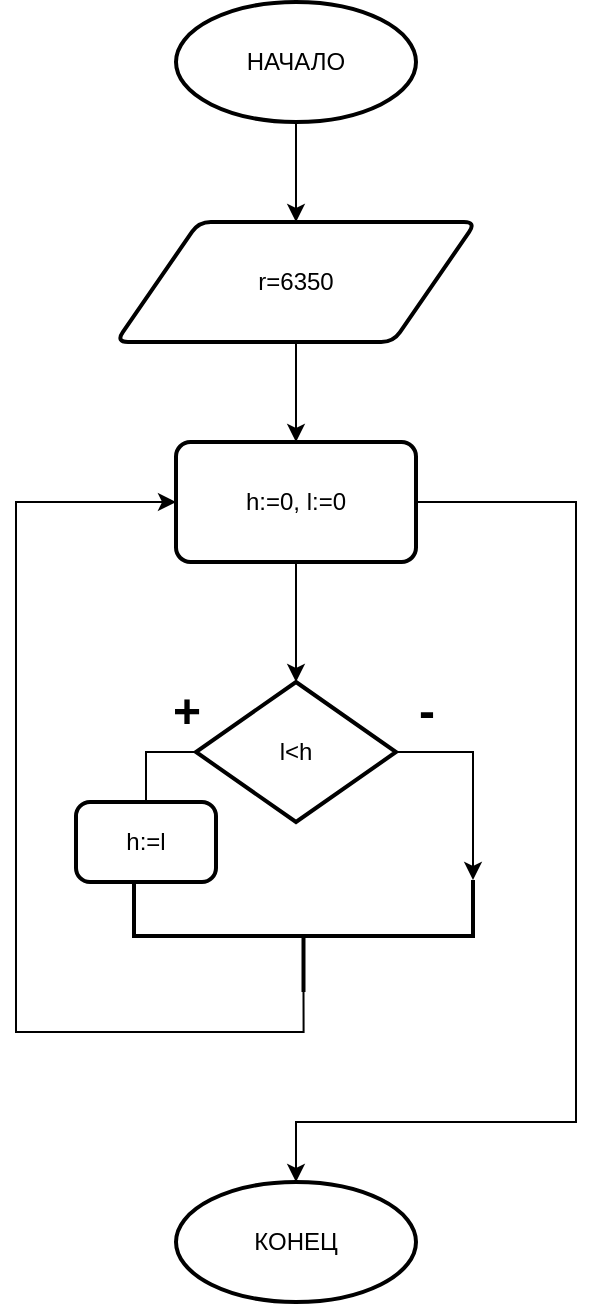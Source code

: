 <mxfile version="20.3.0" type="device"><diagram id="wgwH1fxmHbs4z4TM3uBg" name="Страница 1"><mxGraphModel dx="589" dy="865" grid="1" gridSize="10" guides="1" tooltips="1" connect="1" arrows="1" fold="1" page="1" pageScale="1" pageWidth="827" pageHeight="1169" math="0" shadow="0"><root><mxCell id="0"/><mxCell id="1" parent="0"/><mxCell id="tRN2QReRG8XU5M6jTdZO-10" value="" style="edgeStyle=orthogonalEdgeStyle;rounded=0;orthogonalLoop=1;jettySize=auto;html=1;" edge="1" parent="1" source="tRN2QReRG8XU5M6jTdZO-1" target="tRN2QReRG8XU5M6jTdZO-2"><mxGeometry relative="1" as="geometry"/></mxCell><mxCell id="tRN2QReRG8XU5M6jTdZO-1" value="НАЧАЛО" style="strokeWidth=2;html=1;shape=mxgraph.flowchart.start_1;whiteSpace=wrap;" vertex="1" parent="1"><mxGeometry x="360" y="10" width="120" height="60" as="geometry"/></mxCell><mxCell id="tRN2QReRG8XU5M6jTdZO-9" value="" style="edgeStyle=orthogonalEdgeStyle;rounded=0;orthogonalLoop=1;jettySize=auto;html=1;" edge="1" parent="1" source="tRN2QReRG8XU5M6jTdZO-2" target="tRN2QReRG8XU5M6jTdZO-8"><mxGeometry relative="1" as="geometry"/></mxCell><mxCell id="tRN2QReRG8XU5M6jTdZO-2" value="r=6350" style="shape=parallelogram;html=1;strokeWidth=2;perimeter=parallelogramPerimeter;whiteSpace=wrap;rounded=1;arcSize=12;size=0.23;" vertex="1" parent="1"><mxGeometry x="330" y="120" width="180" height="60" as="geometry"/></mxCell><mxCell id="tRN2QReRG8XU5M6jTdZO-33" style="edgeStyle=orthogonalEdgeStyle;rounded=0;orthogonalLoop=1;jettySize=auto;html=1;exitX=0.5;exitY=1;exitDx=0;exitDy=0;entryX=0.5;entryY=0;entryDx=0;entryDy=0;entryPerimeter=0;" edge="1" parent="1" source="tRN2QReRG8XU5M6jTdZO-8" target="tRN2QReRG8XU5M6jTdZO-13"><mxGeometry relative="1" as="geometry"/></mxCell><mxCell id="tRN2QReRG8XU5M6jTdZO-34" style="edgeStyle=orthogonalEdgeStyle;rounded=0;orthogonalLoop=1;jettySize=auto;html=1;exitX=1;exitY=0.5;exitDx=0;exitDy=0;" edge="1" parent="1" source="tRN2QReRG8XU5M6jTdZO-8"><mxGeometry relative="1" as="geometry"><mxPoint x="420" y="600" as="targetPoint"/><Array as="points"><mxPoint x="560" y="260"/><mxPoint x="560" y="570"/></Array></mxGeometry></mxCell><mxCell id="tRN2QReRG8XU5M6jTdZO-8" value="h:=0, l:=0" style="whiteSpace=wrap;html=1;strokeWidth=2;rounded=1;arcSize=12;" vertex="1" parent="1"><mxGeometry x="360" y="230" width="120" height="60" as="geometry"/></mxCell><mxCell id="tRN2QReRG8XU5M6jTdZO-27" style="edgeStyle=orthogonalEdgeStyle;rounded=0;orthogonalLoop=1;jettySize=auto;html=1;exitX=1;exitY=0.5;exitDx=0;exitDy=0;exitPerimeter=0;entryX=1;entryY=1;entryDx=0;entryDy=0;entryPerimeter=0;" edge="1" parent="1" source="tRN2QReRG8XU5M6jTdZO-13" target="tRN2QReRG8XU5M6jTdZO-26"><mxGeometry relative="1" as="geometry"/></mxCell><mxCell id="tRN2QReRG8XU5M6jTdZO-13" value="l&amp;lt;h" style="strokeWidth=2;html=1;shape=mxgraph.flowchart.decision;whiteSpace=wrap;" vertex="1" parent="1"><mxGeometry x="370" y="350" width="100" height="70" as="geometry"/></mxCell><mxCell id="tRN2QReRG8XU5M6jTdZO-24" value="h:=l" style="rounded=1;whiteSpace=wrap;html=1;absoluteArcSize=1;arcSize=14;strokeWidth=2;" vertex="1" parent="1"><mxGeometry x="310" y="410" width="70" height="40" as="geometry"/></mxCell><mxCell id="tRN2QReRG8XU5M6jTdZO-25" value="" style="edgeStyle=orthogonalEdgeStyle;rounded=0;orthogonalLoop=1;jettySize=auto;html=1;exitX=0;exitY=0.5;exitDx=0;exitDy=0;exitPerimeter=0;endArrow=none;" edge="1" parent="1" source="tRN2QReRG8XU5M6jTdZO-13" target="tRN2QReRG8XU5M6jTdZO-24"><mxGeometry relative="1" as="geometry"><mxPoint x="420" y="480" as="targetPoint"/><mxPoint x="370" y="385" as="sourcePoint"/></mxGeometry></mxCell><mxCell id="tRN2QReRG8XU5M6jTdZO-29" style="edgeStyle=orthogonalEdgeStyle;rounded=0;orthogonalLoop=1;jettySize=auto;html=1;exitX=0;exitY=0.5;exitDx=0;exitDy=0;exitPerimeter=0;entryX=0;entryY=0.5;entryDx=0;entryDy=0;" edge="1" parent="1" source="tRN2QReRG8XU5M6jTdZO-26" target="tRN2QReRG8XU5M6jTdZO-8"><mxGeometry relative="1" as="geometry"><Array as="points"><mxPoint x="424" y="525"/><mxPoint x="280" y="525"/><mxPoint x="280" y="260"/></Array></mxGeometry></mxCell><mxCell id="tRN2QReRG8XU5M6jTdZO-26" value="" style="strokeWidth=2;html=1;shape=mxgraph.flowchart.annotation_2;align=left;labelPosition=right;pointerEvents=1;rotation=-90;" vertex="1" parent="1"><mxGeometry x="395.75" y="392.25" width="56" height="169.5" as="geometry"/></mxCell><mxCell id="tRN2QReRG8XU5M6jTdZO-30" value="-" style="text;strokeColor=none;fillColor=none;html=1;fontSize=24;fontStyle=1;verticalAlign=middle;align=center;" vertex="1" parent="1"><mxGeometry x="470" y="350" width="30" height="30" as="geometry"/></mxCell><mxCell id="tRN2QReRG8XU5M6jTdZO-32" value="+" style="text;strokeColor=none;fillColor=none;html=1;fontSize=24;fontStyle=1;verticalAlign=middle;align=center;" vertex="1" parent="1"><mxGeometry x="350" y="350" width="30" height="30" as="geometry"/></mxCell><mxCell id="tRN2QReRG8XU5M6jTdZO-35" value="КОНЕЦ" style="strokeWidth=2;html=1;shape=mxgraph.flowchart.start_1;whiteSpace=wrap;" vertex="1" parent="1"><mxGeometry x="360" y="600" width="120" height="60" as="geometry"/></mxCell></root></mxGraphModel></diagram></mxfile>